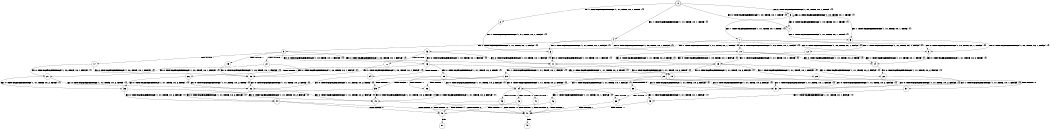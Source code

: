 digraph BCG {
size = "7, 10.5";
center = TRUE;
node [shape = circle];
0 [peripheries = 2];
0 -> 1 [label = "EX !0 !ATOMIC_EXCH_BRANCH (1, +0, TRUE, +0, 1, TRUE) !{}"];
0 -> 2 [label = "EX !1 !ATOMIC_EXCH_BRANCH (1, +1, TRUE, +0, 1, TRUE) !{}"];
0 -> 3 [label = "EX !0 !ATOMIC_EXCH_BRANCH (1, +0, TRUE, +0, 1, TRUE) !{}"];
0 -> 4 [label = "EX !1 !ATOMIC_EXCH_BRANCH (1, +1, TRUE, +0, 1, TRUE) !{}"];
1 -> 5 [label = "EX !1 !ATOMIC_EXCH_BRANCH (1, +1, TRUE, +0, 1, TRUE) !{}"];
2 -> 6 [label = "EX !1 !ATOMIC_EXCH_BRANCH (1, +1, TRUE, +0, 1, FALSE) !{}"];
3 -> 1 [label = "EX !0 !ATOMIC_EXCH_BRANCH (1, +0, TRUE, +0, 1, TRUE) !{}"];
3 -> 5 [label = "EX !1 !ATOMIC_EXCH_BRANCH (1, +1, TRUE, +0, 1, TRUE) !{}"];
3 -> 3 [label = "EX !0 !ATOMIC_EXCH_BRANCH (1, +0, TRUE, +0, 1, TRUE) !{}"];
3 -> 7 [label = "EX !1 !ATOMIC_EXCH_BRANCH (1, +1, TRUE, +0, 1, TRUE) !{}"];
4 -> 6 [label = "EX !1 !ATOMIC_EXCH_BRANCH (1, +1, TRUE, +0, 1, FALSE) !{}"];
4 -> 8 [label = "EX !0 !ATOMIC_EXCH_BRANCH (1, +0, TRUE, +0, 1, FALSE) !{}"];
4 -> 9 [label = "EX !1 !ATOMIC_EXCH_BRANCH (1, +1, TRUE, +0, 1, FALSE) !{}"];
4 -> 10 [label = "EX !0 !ATOMIC_EXCH_BRANCH (1, +0, TRUE, +0, 1, FALSE) !{}"];
5 -> 8 [label = "EX !0 !ATOMIC_EXCH_BRANCH (1, +0, TRUE, +0, 1, FALSE) !{}"];
6 -> 11 [label = "EX !0 !ATOMIC_EXCH_BRANCH (1, +0, TRUE, +0, 1, FALSE) !{}"];
7 -> 8 [label = "EX !0 !ATOMIC_EXCH_BRANCH (1, +0, TRUE, +0, 1, FALSE) !{}"];
7 -> 12 [label = "EX !1 !ATOMIC_EXCH_BRANCH (1, +1, TRUE, +0, 1, FALSE) !{}"];
7 -> 10 [label = "EX !0 !ATOMIC_EXCH_BRANCH (1, +0, TRUE, +0, 1, FALSE) !{}"];
7 -> 13 [label = "EX !1 !ATOMIC_EXCH_BRANCH (1, +1, TRUE, +0, 1, FALSE) !{}"];
8 -> 14 [label = "EX !0 !ATOMIC_EXCH_BRANCH (1, +1, TRUE, +0, 2, TRUE) !{}"];
9 -> 11 [label = "EX !0 !ATOMIC_EXCH_BRANCH (1, +0, TRUE, +0, 1, FALSE) !{}"];
9 -> 15 [label = "TERMINATE !1"];
9 -> 16 [label = "EX !0 !ATOMIC_EXCH_BRANCH (1, +0, TRUE, +0, 1, FALSE) !{}"];
9 -> 17 [label = "TERMINATE !1"];
10 -> 14 [label = "EX !0 !ATOMIC_EXCH_BRANCH (1, +1, TRUE, +0, 2, TRUE) !{}"];
10 -> 14 [label = "EX !1 !ATOMIC_EXCH_BRANCH (1, +1, TRUE, +0, 1, TRUE) !{}"];
10 -> 18 [label = "EX !0 !ATOMIC_EXCH_BRANCH (1, +1, TRUE, +0, 2, TRUE) !{}"];
10 -> 18 [label = "EX !1 !ATOMIC_EXCH_BRANCH (1, +1, TRUE, +0, 1, TRUE) !{}"];
11 -> 19 [label = "EX !0 !ATOMIC_EXCH_BRANCH (1, +1, TRUE, +0, 2, TRUE) !{}"];
12 -> 11 [label = "EX !0 !ATOMIC_EXCH_BRANCH (1, +0, TRUE, +0, 1, FALSE) !{}"];
13 -> 11 [label = "EX !0 !ATOMIC_EXCH_BRANCH (1, +0, TRUE, +0, 1, FALSE) !{}"];
13 -> 20 [label = "TERMINATE !1"];
13 -> 16 [label = "EX !0 !ATOMIC_EXCH_BRANCH (1, +0, TRUE, +0, 1, FALSE) !{}"];
13 -> 21 [label = "TERMINATE !1"];
14 -> 22 [label = "EX !0 !ATOMIC_EXCH_BRANCH (1, +1, TRUE, +0, 2, FALSE) !{}"];
15 -> 23 [label = "EX !0 !ATOMIC_EXCH_BRANCH (1, +0, TRUE, +0, 1, FALSE) !{}"];
16 -> 19 [label = "EX !0 !ATOMIC_EXCH_BRANCH (1, +1, TRUE, +0, 2, TRUE) !{}"];
16 -> 24 [label = "TERMINATE !1"];
16 -> 25 [label = "EX !0 !ATOMIC_EXCH_BRANCH (1, +1, TRUE, +0, 2, TRUE) !{}"];
16 -> 26 [label = "TERMINATE !1"];
17 -> 23 [label = "EX !0 !ATOMIC_EXCH_BRANCH (1, +0, TRUE, +0, 1, FALSE) !{}"];
17 -> 27 [label = "EX !0 !ATOMIC_EXCH_BRANCH (1, +0, TRUE, +0, 1, FALSE) !{}"];
18 -> 22 [label = "EX !0 !ATOMIC_EXCH_BRANCH (1, +1, TRUE, +0, 2, FALSE) !{}"];
18 -> 28 [label = "EX !1 !ATOMIC_EXCH_BRANCH (1, +1, TRUE, +0, 1, FALSE) !{}"];
18 -> 29 [label = "EX !0 !ATOMIC_EXCH_BRANCH (1, +1, TRUE, +0, 2, FALSE) !{}"];
18 -> 30 [label = "EX !1 !ATOMIC_EXCH_BRANCH (1, +1, TRUE, +0, 1, FALSE) !{}"];
19 -> 31 [label = "EX !0 !ATOMIC_EXCH_BRANCH (1, +1, TRUE, +0, 2, FALSE) !{}"];
20 -> 23 [label = "EX !0 !ATOMIC_EXCH_BRANCH (1, +0, TRUE, +0, 1, FALSE) !{}"];
21 -> 23 [label = "EX !0 !ATOMIC_EXCH_BRANCH (1, +0, TRUE, +0, 1, FALSE) !{}"];
21 -> 27 [label = "EX !0 !ATOMIC_EXCH_BRANCH (1, +0, TRUE, +0, 1, FALSE) !{}"];
22 -> 31 [label = "EX !1 !ATOMIC_EXCH_BRANCH (1, +1, TRUE, +0, 1, FALSE) !{}"];
23 -> 32 [label = "EX !0 !ATOMIC_EXCH_BRANCH (1, +1, TRUE, +0, 2, TRUE) !{}"];
24 -> 32 [label = "EX !0 !ATOMIC_EXCH_BRANCH (1, +1, TRUE, +0, 2, TRUE) !{}"];
25 -> 31 [label = "EX !0 !ATOMIC_EXCH_BRANCH (1, +1, TRUE, +0, 2, FALSE) !{}"];
25 -> 33 [label = "TERMINATE !1"];
25 -> 34 [label = "EX !0 !ATOMIC_EXCH_BRANCH (1, +1, TRUE, +0, 2, FALSE) !{}"];
25 -> 35 [label = "TERMINATE !1"];
26 -> 32 [label = "EX !0 !ATOMIC_EXCH_BRANCH (1, +1, TRUE, +0, 2, TRUE) !{}"];
26 -> 36 [label = "EX !0 !ATOMIC_EXCH_BRANCH (1, +1, TRUE, +0, 2, TRUE) !{}"];
27 -> 32 [label = "EX !0 !ATOMIC_EXCH_BRANCH (1, +1, TRUE, +0, 2, TRUE) !{}"];
27 -> 36 [label = "EX !0 !ATOMIC_EXCH_BRANCH (1, +1, TRUE, +0, 2, TRUE) !{}"];
28 -> 31 [label = "EX !0 !ATOMIC_EXCH_BRANCH (1, +1, TRUE, +0, 2, FALSE) !{}"];
29 -> 31 [label = "EX !1 !ATOMIC_EXCH_BRANCH (1, +1, TRUE, +0, 1, FALSE) !{}"];
29 -> 37 [label = "TERMINATE !0"];
29 -> 34 [label = "EX !1 !ATOMIC_EXCH_BRANCH (1, +1, TRUE, +0, 1, FALSE) !{}"];
29 -> 38 [label = "TERMINATE !0"];
30 -> 31 [label = "EX !0 !ATOMIC_EXCH_BRANCH (1, +1, TRUE, +0, 2, FALSE) !{}"];
30 -> 33 [label = "TERMINATE !1"];
30 -> 34 [label = "EX !0 !ATOMIC_EXCH_BRANCH (1, +1, TRUE, +0, 2, FALSE) !{}"];
30 -> 35 [label = "TERMINATE !1"];
31 -> 39 [label = "TERMINATE !0"];
32 -> 40 [label = "EX !0 !ATOMIC_EXCH_BRANCH (1, +1, TRUE, +0, 2, FALSE) !{}"];
33 -> 40 [label = "EX !0 !ATOMIC_EXCH_BRANCH (1, +1, TRUE, +0, 2, FALSE) !{}"];
34 -> 39 [label = "TERMINATE !0"];
34 -> 41 [label = "TERMINATE !1"];
34 -> 42 [label = "TERMINATE !0"];
34 -> 43 [label = "TERMINATE !1"];
35 -> 40 [label = "EX !0 !ATOMIC_EXCH_BRANCH (1, +1, TRUE, +0, 2, FALSE) !{}"];
35 -> 44 [label = "EX !0 !ATOMIC_EXCH_BRANCH (1, +1, TRUE, +0, 2, FALSE) !{}"];
36 -> 40 [label = "EX !0 !ATOMIC_EXCH_BRANCH (1, +1, TRUE, +0, 2, FALSE) !{}"];
36 -> 44 [label = "EX !0 !ATOMIC_EXCH_BRANCH (1, +1, TRUE, +0, 2, FALSE) !{}"];
37 -> 45 [label = "EX !1 !ATOMIC_EXCH_BRANCH (1, +1, TRUE, +0, 1, FALSE) !{}"];
38 -> 45 [label = "EX !1 !ATOMIC_EXCH_BRANCH (1, +1, TRUE, +0, 1, FALSE) !{}"];
38 -> 46 [label = "EX !1 !ATOMIC_EXCH_BRANCH (1, +1, TRUE, +0, 1, FALSE) !{}"];
39 -> 47 [label = "TERMINATE !1"];
40 -> 47 [label = "TERMINATE !0"];
41 -> 47 [label = "TERMINATE !0"];
42 -> 47 [label = "TERMINATE !1"];
42 -> 48 [label = "TERMINATE !1"];
43 -> 47 [label = "TERMINATE !0"];
43 -> 48 [label = "TERMINATE !0"];
44 -> 47 [label = "TERMINATE !0"];
44 -> 48 [label = "TERMINATE !0"];
45 -> 47 [label = "TERMINATE !1"];
46 -> 47 [label = "TERMINATE !1"];
46 -> 48 [label = "TERMINATE !1"];
47 -> 49 [label = "exit"];
48 -> 50 [label = "exit"];
}
